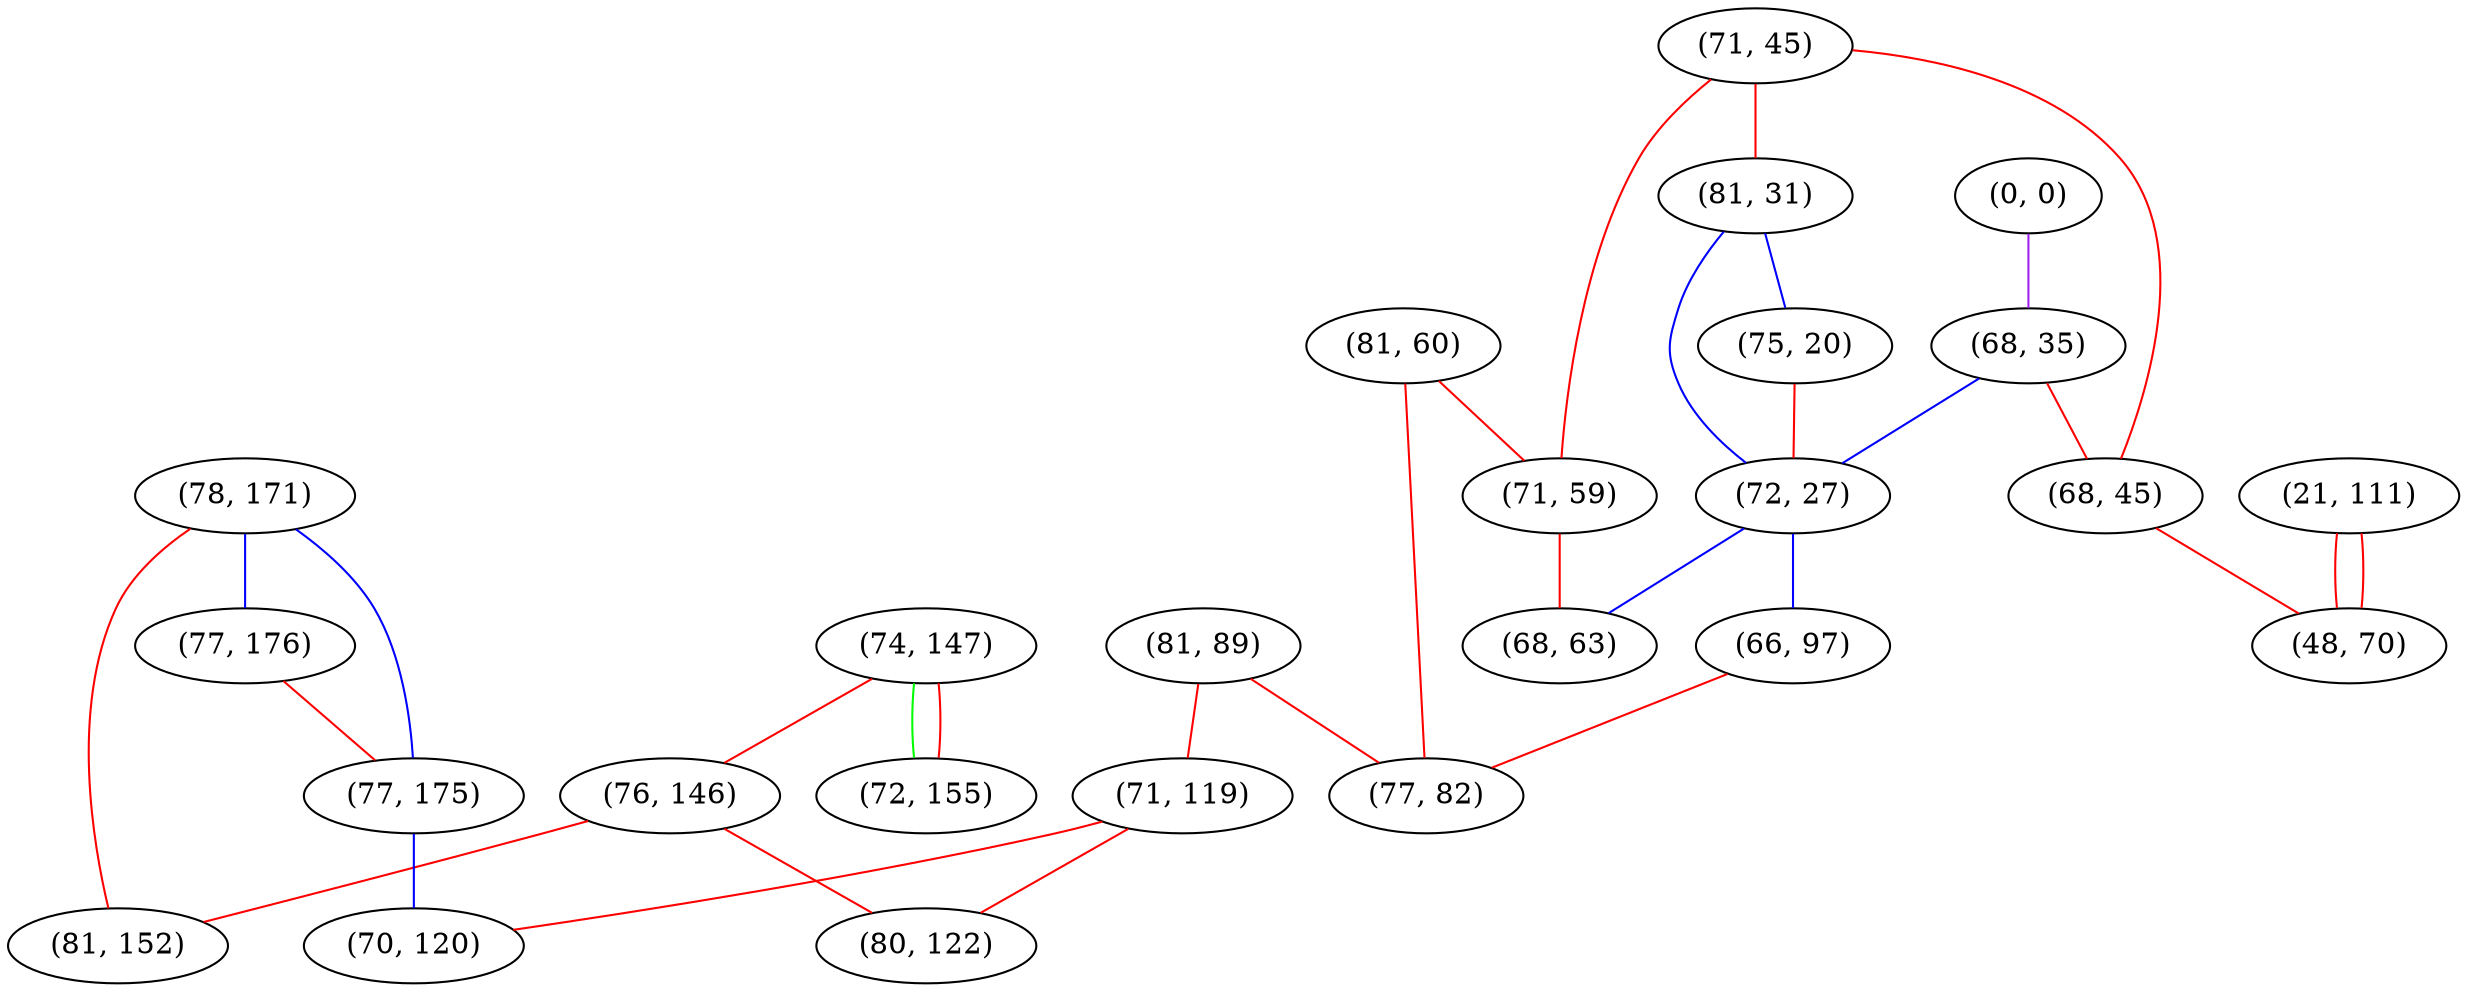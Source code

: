graph "" {
"(78, 171)";
"(71, 45)";
"(74, 147)";
"(77, 176)";
"(81, 31)";
"(76, 146)";
"(0, 0)";
"(81, 89)";
"(68, 35)";
"(71, 119)";
"(77, 175)";
"(75, 20)";
"(80, 122)";
"(72, 155)";
"(21, 111)";
"(81, 60)";
"(68, 45)";
"(72, 27)";
"(48, 70)";
"(71, 59)";
"(68, 63)";
"(66, 97)";
"(81, 152)";
"(77, 82)";
"(70, 120)";
"(78, 171)" -- "(81, 152)"  [color=red, key=0, weight=1];
"(78, 171)" -- "(77, 175)"  [color=blue, key=0, weight=3];
"(78, 171)" -- "(77, 176)"  [color=blue, key=0, weight=3];
"(71, 45)" -- "(68, 45)"  [color=red, key=0, weight=1];
"(71, 45)" -- "(71, 59)"  [color=red, key=0, weight=1];
"(71, 45)" -- "(81, 31)"  [color=red, key=0, weight=1];
"(74, 147)" -- "(76, 146)"  [color=red, key=0, weight=1];
"(74, 147)" -- "(72, 155)"  [color=green, key=0, weight=2];
"(74, 147)" -- "(72, 155)"  [color=red, key=1, weight=1];
"(77, 176)" -- "(77, 175)"  [color=red, key=0, weight=1];
"(81, 31)" -- "(72, 27)"  [color=blue, key=0, weight=3];
"(81, 31)" -- "(75, 20)"  [color=blue, key=0, weight=3];
"(76, 146)" -- "(81, 152)"  [color=red, key=0, weight=1];
"(76, 146)" -- "(80, 122)"  [color=red, key=0, weight=1];
"(0, 0)" -- "(68, 35)"  [color=purple, key=0, weight=4];
"(81, 89)" -- "(77, 82)"  [color=red, key=0, weight=1];
"(81, 89)" -- "(71, 119)"  [color=red, key=0, weight=1];
"(68, 35)" -- "(68, 45)"  [color=red, key=0, weight=1];
"(68, 35)" -- "(72, 27)"  [color=blue, key=0, weight=3];
"(71, 119)" -- "(80, 122)"  [color=red, key=0, weight=1];
"(71, 119)" -- "(70, 120)"  [color=red, key=0, weight=1];
"(77, 175)" -- "(70, 120)"  [color=blue, key=0, weight=3];
"(75, 20)" -- "(72, 27)"  [color=red, key=0, weight=1];
"(21, 111)" -- "(48, 70)"  [color=red, key=0, weight=1];
"(21, 111)" -- "(48, 70)"  [color=red, key=1, weight=1];
"(81, 60)" -- "(71, 59)"  [color=red, key=0, weight=1];
"(81, 60)" -- "(77, 82)"  [color=red, key=0, weight=1];
"(68, 45)" -- "(48, 70)"  [color=red, key=0, weight=1];
"(72, 27)" -- "(68, 63)"  [color=blue, key=0, weight=3];
"(72, 27)" -- "(66, 97)"  [color=blue, key=0, weight=3];
"(71, 59)" -- "(68, 63)"  [color=red, key=0, weight=1];
"(66, 97)" -- "(77, 82)"  [color=red, key=0, weight=1];
}
